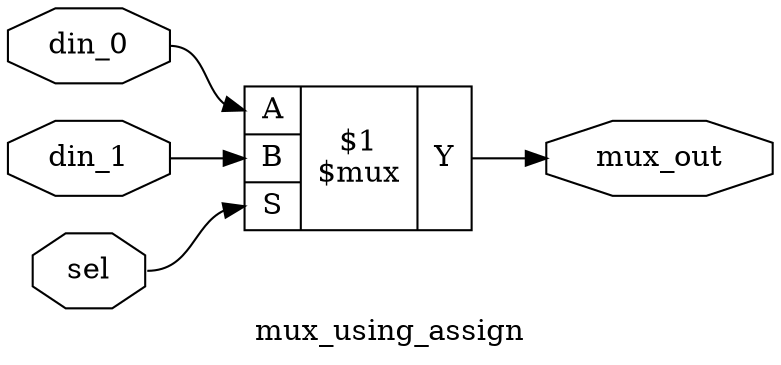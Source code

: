 digraph "mux_using_assign" {
label="mux_using_assign";
rankdir="LR";
remincross=true;
n2 [ shape=octagon, label="din_0", color="black", fontcolor="black" ];
n3 [ shape=octagon, label="din_1", color="black", fontcolor="black" ];
n4 [ shape=octagon, label="mux_out", color="black", fontcolor="black" ];
n5 [ shape=octagon, label="sel", color="black", fontcolor="black" ];
c10 [ shape=record, label="{{<p6> A|<p7> B|<p8> S}|$1\n$mux|{<p9> Y}}" ];
n2:e -> c10:p6:w [color="black", label=""];
n3:e -> c10:p7:w [color="black", label=""];
c10:p9:e -> n4:w [color="black", label=""];
n5:e -> c10:p8:w [color="black", label=""];
}
